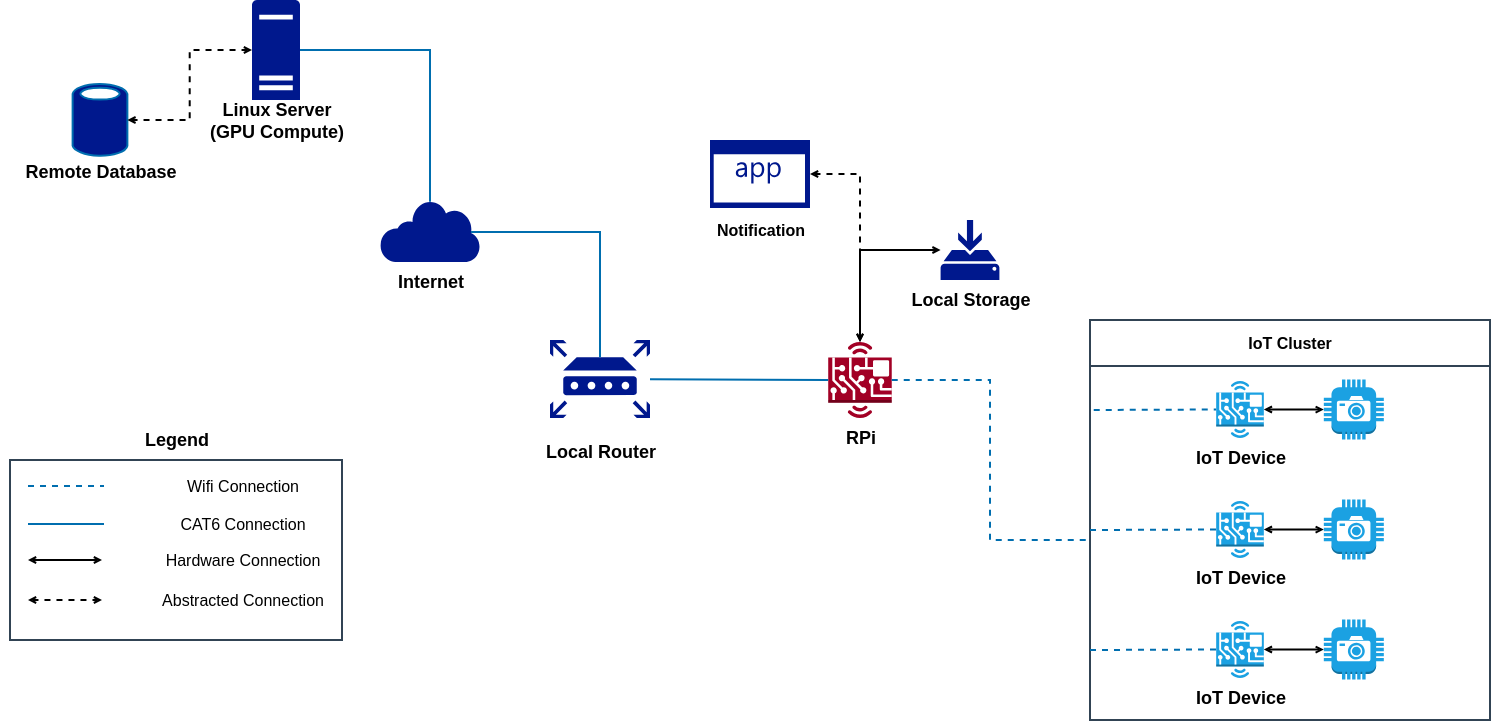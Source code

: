 <mxfile version="20.4.1" type="device"><diagram id="4xcFHs3SckgtHsiQUEHV" name="Page-1"><mxGraphModel dx="955" dy="649" grid="1" gridSize="10" guides="1" tooltips="1" connect="1" arrows="1" fold="1" page="1" pageScale="1" pageWidth="850" pageHeight="1100" math="0" shadow="0"><root><mxCell id="0"/><mxCell id="1" parent="0"/><mxCell id="9D9to1LiZmYMX3cIbhnn-12" value="" style="group" vertex="1" connectable="0" parent="1"><mxGeometry x="55" y="120" width="100" height="80" as="geometry"/></mxCell><mxCell id="9D9to1LiZmYMX3cIbhnn-5" value="" style="sketch=0;aspect=fixed;pointerEvents=1;shadow=0;dashed=0;html=1;strokeColor=#006EAF;labelPosition=center;verticalLabelPosition=bottom;verticalAlign=top;align=center;fillColor=#00188D;shape=mxgraph.mscae.enterprise.database_generic;fontColor=#ffffff;" vertex="1" parent="9D9to1LiZmYMX3cIbhnn-12"><mxGeometry x="36.31" y="21.5" width="27.38" height="37" as="geometry"/></mxCell><mxCell id="9D9to1LiZmYMX3cIbhnn-11" value="&lt;font style=&quot;font-size: 9px;&quot;&gt;Remote Database&lt;/font&gt;" style="text;html=1;align=center;verticalAlign=middle;resizable=0;points=[];autosize=1;strokeColor=none;fillColor=none;fontStyle=1" vertex="1" parent="9D9to1LiZmYMX3cIbhnn-12"><mxGeometry y="50" width="100" height="30" as="geometry"/></mxCell><mxCell id="9D9to1LiZmYMX3cIbhnn-13" value="" style="group" vertex="1" connectable="0" parent="1"><mxGeometry x="315" y="270" width="80" height="70" as="geometry"/></mxCell><mxCell id="9D9to1LiZmYMX3cIbhnn-1" value="" style="sketch=0;aspect=fixed;pointerEvents=1;shadow=0;dashed=0;html=1;strokeColor=none;labelPosition=center;verticalLabelPosition=bottom;verticalAlign=top;align=center;fillColor=#00188D;shape=mxgraph.mscae.enterprise.router" vertex="1" parent="9D9to1LiZmYMX3cIbhnn-13"><mxGeometry x="15" width="50" height="39" as="geometry"/></mxCell><mxCell id="9D9to1LiZmYMX3cIbhnn-10" value="&lt;font style=&quot;font-size: 9px;&quot;&gt;Local Router&lt;/font&gt;" style="text;html=1;align=center;verticalAlign=middle;resizable=0;points=[];autosize=1;strokeColor=none;fillColor=none;fontStyle=1" vertex="1" parent="9D9to1LiZmYMX3cIbhnn-13"><mxGeometry y="40" width="80" height="30" as="geometry"/></mxCell><mxCell id="9D9to1LiZmYMX3cIbhnn-15" value="" style="group" vertex="1" connectable="0" parent="1"><mxGeometry x="240" y="200" width="60" height="51" as="geometry"/></mxCell><mxCell id="9D9to1LiZmYMX3cIbhnn-3" value="" style="sketch=0;aspect=fixed;pointerEvents=1;shadow=0;dashed=0;html=1;strokeColor=none;labelPosition=center;verticalLabelPosition=bottom;verticalAlign=top;align=center;fillColor=#00188D;shape=mxgraph.mscae.enterprise.internet" vertex="1" parent="9D9to1LiZmYMX3cIbhnn-15"><mxGeometry x="5" width="50" height="31" as="geometry"/></mxCell><mxCell id="9D9to1LiZmYMX3cIbhnn-14" value="&lt;b&gt;Internet&lt;/b&gt;" style="text;html=1;align=center;verticalAlign=middle;resizable=0;points=[];autosize=1;strokeColor=none;fillColor=none;fontSize=9;" vertex="1" parent="9D9to1LiZmYMX3cIbhnn-15"><mxGeometry y="31" width="60" height="20" as="geometry"/></mxCell><mxCell id="9D9to1LiZmYMX3cIbhnn-19" value="" style="group" vertex="1" connectable="0" parent="1"><mxGeometry x="500" y="200" width="80" height="60" as="geometry"/></mxCell><mxCell id="9D9to1LiZmYMX3cIbhnn-16" value="" style="sketch=0;aspect=fixed;pointerEvents=1;shadow=0;dashed=0;html=1;strokeColor=none;labelPosition=center;verticalLabelPosition=bottom;verticalAlign=top;align=center;fillColor=#00188D;shape=mxgraph.mscae.enterprise.backup_local;fontSize=9;" vertex="1" parent="9D9to1LiZmYMX3cIbhnn-19"><mxGeometry x="25.3" y="10" width="29.4" height="30" as="geometry"/></mxCell><mxCell id="9D9to1LiZmYMX3cIbhnn-18" value="Local Storage" style="text;html=1;align=center;verticalAlign=middle;resizable=0;points=[];autosize=1;strokeColor=none;fillColor=none;fontSize=9;fontStyle=1" vertex="1" parent="9D9to1LiZmYMX3cIbhnn-19"><mxGeometry y="40" width="80" height="20" as="geometry"/></mxCell><mxCell id="9D9to1LiZmYMX3cIbhnn-23" value="" style="group" vertex="1" connectable="0" parent="1"><mxGeometry x="118" y="100" width="150" height="80" as="geometry"/></mxCell><mxCell id="9D9to1LiZmYMX3cIbhnn-7" value="" style="sketch=0;aspect=fixed;pointerEvents=1;shadow=0;dashed=0;html=1;strokeColor=none;labelPosition=center;verticalLabelPosition=bottom;verticalAlign=top;align=center;fillColor=#00188D;shape=mxgraph.mscae.enterprise.server_generic" vertex="1" parent="9D9to1LiZmYMX3cIbhnn-23"><mxGeometry x="63" width="24" height="50" as="geometry"/></mxCell><mxCell id="9D9to1LiZmYMX3cIbhnn-22" value="Linux Server&lt;br&gt;(GPU Compute)" style="text;html=1;align=center;verticalAlign=middle;resizable=0;points=[];autosize=1;strokeColor=none;fillColor=none;fontSize=9;fontStyle=1" vertex="1" parent="9D9to1LiZmYMX3cIbhnn-23"><mxGeometry x="30" y="40" width="90" height="40" as="geometry"/></mxCell><mxCell id="9D9to1LiZmYMX3cIbhnn-28" value="" style="group" vertex="1" connectable="0" parent="1"><mxGeometry x="450" y="260" width="70.0" height="80" as="geometry"/></mxCell><mxCell id="9D9to1LiZmYMX3cIbhnn-29" value="" style="outlineConnect=0;dashed=0;verticalLabelPosition=bottom;verticalAlign=top;align=center;html=1;shape=mxgraph.aws3.hardware_board;fillColor=#a20025;fontColor=#ffffff;strokeColor=#6F0000;aspect=fixed;" vertex="1" parent="9D9to1LiZmYMX3cIbhnn-28"><mxGeometry x="19.11" y="11" width="31.76" height="38" as="geometry"/></mxCell><mxCell id="9D9to1LiZmYMX3cIbhnn-30" value="RPi" style="text;html=1;align=center;verticalAlign=middle;resizable=0;points=[];autosize=1;strokeColor=none;fillColor=none;fontSize=9;fontStyle=1" vertex="1" parent="9D9to1LiZmYMX3cIbhnn-28"><mxGeometry x="15" y="49" width="40" height="20" as="geometry"/></mxCell><mxCell id="9D9to1LiZmYMX3cIbhnn-38" value="" style="endArrow=none;dashed=1;html=1;rounded=0;fontSize=9;startSize=2;endSize=2;fillColor=#1ba1e2;strokeColor=#006EAF;entryX=0;entryY=0.5;entryDx=0;entryDy=0;entryPerimeter=0;exitX=1;exitY=0.5;exitDx=0;exitDy=0;exitPerimeter=0;" edge="1" parent="1" source="9D9to1LiZmYMX3cIbhnn-29" target="9D9to1LiZmYMX3cIbhnn-8"><mxGeometry width="50" height="50" relative="1" as="geometry"><mxPoint x="482" y="359.67" as="sourcePoint"/><mxPoint x="520" y="359.67" as="targetPoint"/><Array as="points"><mxPoint x="550" y="290"/><mxPoint x="550" y="370"/><mxPoint x="600" y="370"/><mxPoint x="600" y="305"/></Array></mxGeometry></mxCell><mxCell id="9D9to1LiZmYMX3cIbhnn-41" value="" style="endArrow=none;html=1;rounded=0;fontSize=9;startSize=2;endSize=2;fillColor=#1ba1e2;strokeColor=#006EAF;entryX=0;entryY=0.5;entryDx=0;entryDy=0;entryPerimeter=0;" edge="1" parent="1" source="9D9to1LiZmYMX3cIbhnn-1" target="9D9to1LiZmYMX3cIbhnn-29"><mxGeometry width="50" height="50" relative="1" as="geometry"><mxPoint x="370" y="359.78" as="sourcePoint"/><mxPoint x="408" y="359.78" as="targetPoint"/></mxGeometry></mxCell><mxCell id="9D9to1LiZmYMX3cIbhnn-42" value="" style="endArrow=none;html=1;rounded=0;fontSize=9;startSize=2;endSize=2;fillColor=#1ba1e2;strokeColor=#006EAF;entryX=0.91;entryY=0.5;entryDx=0;entryDy=0;entryPerimeter=0;exitX=0.5;exitY=0.22;exitDx=0;exitDy=0;exitPerimeter=0;edgeStyle=orthogonalEdgeStyle;" edge="1" parent="1" source="9D9to1LiZmYMX3cIbhnn-1" target="9D9to1LiZmYMX3cIbhnn-3"><mxGeometry width="50" height="50" relative="1" as="geometry"><mxPoint x="360.89" y="250.0" as="sourcePoint"/><mxPoint x="450.0" y="250.39" as="targetPoint"/><Array as="points"><mxPoint x="355" y="216"/><mxPoint x="291" y="216"/></Array></mxGeometry></mxCell><mxCell id="9D9to1LiZmYMX3cIbhnn-44" value="" style="endArrow=none;html=1;rounded=0;fontSize=9;startSize=2;endSize=2;fillColor=#1ba1e2;strokeColor=#006EAF;entryX=0.5;entryY=0.03;entryDx=0;entryDy=0;entryPerimeter=0;edgeStyle=orthogonalEdgeStyle;exitX=1;exitY=0.5;exitDx=0;exitDy=0;exitPerimeter=0;" edge="1" parent="1" source="9D9to1LiZmYMX3cIbhnn-7" target="9D9to1LiZmYMX3cIbhnn-3"><mxGeometry width="50" height="50" relative="1" as="geometry"><mxPoint x="210" y="120" as="sourcePoint"/><mxPoint x="315.5" y="185.5" as="targetPoint"/><Array as="points"><mxPoint x="270" y="125"/></Array></mxGeometry></mxCell><mxCell id="9D9to1LiZmYMX3cIbhnn-45" style="edgeStyle=orthogonalEdgeStyle;rounded=0;orthogonalLoop=1;jettySize=auto;html=1;fontSize=8;startArrow=open;startFill=0;endArrow=open;endFill=0;startSize=2;endSize=2;" edge="1" parent="1" source="9D9to1LiZmYMX3cIbhnn-16" target="9D9to1LiZmYMX3cIbhnn-29"><mxGeometry relative="1" as="geometry"/></mxCell><mxCell id="9D9to1LiZmYMX3cIbhnn-46" value="" style="edgeStyle=orthogonalEdgeStyle;rounded=0;orthogonalLoop=1;jettySize=auto;html=1;fontSize=8;startArrow=open;startFill=0;endArrow=open;endFill=0;startSize=2;endSize=2;entryX=1;entryY=0.5;entryDx=0;entryDy=0;entryPerimeter=0;dashed=1;" edge="1" parent="1" source="9D9to1LiZmYMX3cIbhnn-7" target="9D9to1LiZmYMX3cIbhnn-5"><mxGeometry relative="1" as="geometry"/></mxCell><mxCell id="9D9to1LiZmYMX3cIbhnn-49" value="" style="group" vertex="1" connectable="0" parent="1"><mxGeometry x="60" y="310" width="166" height="110" as="geometry"/></mxCell><mxCell id="9D9to1LiZmYMX3cIbhnn-31" value="" style="rounded=0;whiteSpace=wrap;html=1;fontSize=9;fillColor=none;strokeWidth=1;perimeterSpacing=0;shadow=0;sketch=0;glass=0;fontColor=#ffffff;strokeColor=#314354;" vertex="1" parent="9D9to1LiZmYMX3cIbhnn-49"><mxGeometry y="20" width="166" height="90" as="geometry"/></mxCell><mxCell id="9D9to1LiZmYMX3cIbhnn-32" value="Legend" style="text;html=1;align=center;verticalAlign=middle;resizable=0;points=[];autosize=1;strokeColor=none;fillColor=none;fontSize=9;fontStyle=1" vertex="1" parent="9D9to1LiZmYMX3cIbhnn-49"><mxGeometry x="53" width="60" height="20" as="geometry"/></mxCell><mxCell id="9D9to1LiZmYMX3cIbhnn-33" value="" style="endArrow=none;dashed=1;html=1;rounded=0;fontSize=9;startSize=2;endSize=2;fillColor=#1ba1e2;strokeColor=#006EAF;" edge="1" parent="9D9to1LiZmYMX3cIbhnn-49"><mxGeometry width="50" height="50" relative="1" as="geometry"><mxPoint x="9" y="33" as="sourcePoint"/><mxPoint x="47" y="33" as="targetPoint"/></mxGeometry></mxCell><mxCell id="9D9to1LiZmYMX3cIbhnn-34" value="&lt;font style=&quot;font-size: 8px;&quot;&gt;Wifi Connection&lt;/font&gt;" style="text;html=1;align=center;verticalAlign=middle;resizable=0;points=[];autosize=1;strokeColor=none;fillColor=none;fontSize=9;" vertex="1" parent="9D9to1LiZmYMX3cIbhnn-49"><mxGeometry x="76" y="23" width="80" height="20" as="geometry"/></mxCell><mxCell id="9D9to1LiZmYMX3cIbhnn-35" value="&lt;font style=&quot;font-size: 8px;&quot;&gt;CAT6 Connection&lt;/font&gt;" style="text;html=1;align=center;verticalAlign=middle;resizable=0;points=[];autosize=1;strokeColor=none;fillColor=none;fontSize=9;" vertex="1" parent="9D9to1LiZmYMX3cIbhnn-49"><mxGeometry x="71" y="42" width="90" height="20" as="geometry"/></mxCell><mxCell id="9D9to1LiZmYMX3cIbhnn-36" value="" style="endArrow=none;html=1;rounded=0;fontSize=9;startSize=2;endSize=2;fillColor=#1ba1e2;strokeColor=#006EAF;" edge="1" parent="9D9to1LiZmYMX3cIbhnn-49"><mxGeometry width="50" height="50" relative="1" as="geometry"><mxPoint x="9" y="52" as="sourcePoint"/><mxPoint x="47" y="52" as="targetPoint"/></mxGeometry></mxCell><mxCell id="9D9to1LiZmYMX3cIbhnn-39" value="" style="edgeStyle=orthogonalEdgeStyle;rounded=0;orthogonalLoop=1;jettySize=auto;html=1;fontSize=9;endArrow=open;endFill=0;startArrow=open;startFill=0;endSize=2;startSize=2;" edge="1" parent="9D9to1LiZmYMX3cIbhnn-49"><mxGeometry relative="1" as="geometry"><mxPoint x="9" y="70" as="sourcePoint"/><mxPoint x="46" y="70" as="targetPoint"/></mxGeometry></mxCell><mxCell id="9D9to1LiZmYMX3cIbhnn-40" value="&lt;font style=&quot;font-size: 8px;&quot;&gt;Hardware Connection&lt;/font&gt;" style="text;html=1;align=center;verticalAlign=middle;resizable=0;points=[];autosize=1;strokeColor=none;fillColor=none;fontSize=9;" vertex="1" parent="9D9to1LiZmYMX3cIbhnn-49"><mxGeometry x="66" y="60" width="100" height="20" as="geometry"/></mxCell><mxCell id="9D9to1LiZmYMX3cIbhnn-47" value="" style="edgeStyle=orthogonalEdgeStyle;rounded=0;orthogonalLoop=1;jettySize=auto;html=1;fontSize=9;endArrow=open;endFill=0;startArrow=open;startFill=0;endSize=2;startSize=2;dashed=1;" edge="1" parent="9D9to1LiZmYMX3cIbhnn-49"><mxGeometry relative="1" as="geometry"><mxPoint x="9" y="90" as="sourcePoint"/><mxPoint x="46" y="90" as="targetPoint"/></mxGeometry></mxCell><mxCell id="9D9to1LiZmYMX3cIbhnn-48" value="&lt;font style=&quot;font-size: 8px;&quot;&gt;Abstracted Connection&lt;/font&gt;" style="text;html=1;align=center;verticalAlign=middle;resizable=0;points=[];autosize=1;strokeColor=none;fillColor=none;fontSize=9;" vertex="1" parent="9D9to1LiZmYMX3cIbhnn-49"><mxGeometry x="66" y="80" width="100" height="20" as="geometry"/></mxCell><mxCell id="9D9to1LiZmYMX3cIbhnn-62" value="IoT Cluster" style="swimlane;rounded=0;shadow=0;glass=0;sketch=0;strokeColor=#314354;strokeWidth=1;fontSize=8;fillColor=none;" vertex="1" parent="1"><mxGeometry x="600" y="260" width="200" height="200" as="geometry"/></mxCell><mxCell id="9D9to1LiZmYMX3cIbhnn-9" value="" style="outlineConnect=0;dashed=0;verticalLabelPosition=bottom;verticalAlign=top;align=center;html=1;shape=mxgraph.aws3.camera;fillColor=#1ba1e2;fontColor=#ffffff;strokeColor=#006EAF;aspect=fixed;" vertex="1" parent="9D9to1LiZmYMX3cIbhnn-62"><mxGeometry x="116.91" y="29.75" width="30" height="30" as="geometry"/></mxCell><mxCell id="9D9to1LiZmYMX3cIbhnn-26" value="" style="edgeStyle=orthogonalEdgeStyle;rounded=0;orthogonalLoop=1;jettySize=auto;html=1;fontSize=9;endArrow=open;endFill=0;startArrow=open;startFill=0;endSize=2;startSize=2;" edge="1" parent="9D9to1LiZmYMX3cIbhnn-62" source="9D9to1LiZmYMX3cIbhnn-8" target="9D9to1LiZmYMX3cIbhnn-9"><mxGeometry relative="1" as="geometry"/></mxCell><mxCell id="9D9to1LiZmYMX3cIbhnn-25" value="" style="group;aspect=fixed;" vertex="1" connectable="0" parent="9D9to1LiZmYMX3cIbhnn-62"><mxGeometry x="56.91" y="26.75" width="33.25" height="38" as="geometry"/></mxCell><mxCell id="9D9to1LiZmYMX3cIbhnn-24" value="IoT Device" style="text;html=1;align=center;verticalAlign=middle;resizable=0;points=[];autosize=1;strokeColor=none;fillColor=none;fontSize=9;fontStyle=1" vertex="1" parent="9D9to1LiZmYMX3cIbhnn-25"><mxGeometry x="-16.91" y="32.25" width="70" height="20" as="geometry"/></mxCell><mxCell id="9D9to1LiZmYMX3cIbhnn-8" value="" style="outlineConnect=0;dashed=0;verticalLabelPosition=bottom;verticalAlign=top;align=center;html=1;shape=mxgraph.aws3.hardware_board;fillColor=#1ba1e2;fontColor=#ffffff;strokeColor=#006EAF;" vertex="1" parent="9D9to1LiZmYMX3cIbhnn-25"><mxGeometry x="6.182" y="3.75" width="23.821" height="28.5" as="geometry"/></mxCell><mxCell id="9D9to1LiZmYMX3cIbhnn-51" value="" style="outlineConnect=0;dashed=0;verticalLabelPosition=bottom;verticalAlign=top;align=center;html=1;shape=mxgraph.aws3.camera;fillColor=#1ba1e2;fontColor=#ffffff;strokeColor=#006EAF;aspect=fixed;" vertex="1" parent="9D9to1LiZmYMX3cIbhnn-62"><mxGeometry x="116.91" y="89.75" width="30" height="30" as="geometry"/></mxCell><mxCell id="9D9to1LiZmYMX3cIbhnn-52" value="" style="edgeStyle=orthogonalEdgeStyle;rounded=0;orthogonalLoop=1;jettySize=auto;html=1;fontSize=9;endArrow=open;endFill=0;startArrow=open;startFill=0;endSize=2;startSize=2;" edge="1" parent="9D9to1LiZmYMX3cIbhnn-62" source="9D9to1LiZmYMX3cIbhnn-55" target="9D9to1LiZmYMX3cIbhnn-51"><mxGeometry relative="1" as="geometry"/></mxCell><mxCell id="9D9to1LiZmYMX3cIbhnn-53" value="" style="group;aspect=fixed;" vertex="1" connectable="0" parent="9D9to1LiZmYMX3cIbhnn-62"><mxGeometry x="56.91" y="86.75" width="33.25" height="38" as="geometry"/></mxCell><mxCell id="9D9to1LiZmYMX3cIbhnn-54" value="IoT Device" style="text;html=1;align=center;verticalAlign=middle;resizable=0;points=[];autosize=1;strokeColor=none;fillColor=none;fontSize=9;fontStyle=1" vertex="1" parent="9D9to1LiZmYMX3cIbhnn-53"><mxGeometry x="-16.91" y="32.25" width="70" height="20" as="geometry"/></mxCell><mxCell id="9D9to1LiZmYMX3cIbhnn-55" value="" style="outlineConnect=0;dashed=0;verticalLabelPosition=bottom;verticalAlign=top;align=center;html=1;shape=mxgraph.aws3.hardware_board;fillColor=#1ba1e2;fontColor=#ffffff;strokeColor=#006EAF;" vertex="1" parent="9D9to1LiZmYMX3cIbhnn-53"><mxGeometry x="6.182" y="3.75" width="23.821" height="28.5" as="geometry"/></mxCell><mxCell id="9D9to1LiZmYMX3cIbhnn-57" value="" style="outlineConnect=0;dashed=0;verticalLabelPosition=bottom;verticalAlign=top;align=center;html=1;shape=mxgraph.aws3.camera;fillColor=#1ba1e2;fontColor=#ffffff;strokeColor=#006EAF;aspect=fixed;" vertex="1" parent="9D9to1LiZmYMX3cIbhnn-62"><mxGeometry x="116.91" y="149.75" width="30" height="30" as="geometry"/></mxCell><mxCell id="9D9to1LiZmYMX3cIbhnn-58" value="" style="edgeStyle=orthogonalEdgeStyle;rounded=0;orthogonalLoop=1;jettySize=auto;html=1;fontSize=9;endArrow=open;endFill=0;startArrow=open;startFill=0;endSize=2;startSize=2;" edge="1" parent="9D9to1LiZmYMX3cIbhnn-62" source="9D9to1LiZmYMX3cIbhnn-61" target="9D9to1LiZmYMX3cIbhnn-57"><mxGeometry relative="1" as="geometry"/></mxCell><mxCell id="9D9to1LiZmYMX3cIbhnn-59" value="" style="group;aspect=fixed;" vertex="1" connectable="0" parent="9D9to1LiZmYMX3cIbhnn-62"><mxGeometry x="56.91" y="146.75" width="33.25" height="38" as="geometry"/></mxCell><mxCell id="9D9to1LiZmYMX3cIbhnn-60" value="IoT Device" style="text;html=1;align=center;verticalAlign=middle;resizable=0;points=[];autosize=1;strokeColor=none;fillColor=none;fontSize=9;fontStyle=1" vertex="1" parent="9D9to1LiZmYMX3cIbhnn-59"><mxGeometry x="-16.91" y="32.25" width="70" height="20" as="geometry"/></mxCell><mxCell id="9D9to1LiZmYMX3cIbhnn-61" value="" style="outlineConnect=0;dashed=0;verticalLabelPosition=bottom;verticalAlign=top;align=center;html=1;shape=mxgraph.aws3.hardware_board;fillColor=#1ba1e2;fontColor=#ffffff;strokeColor=#006EAF;" vertex="1" parent="9D9to1LiZmYMX3cIbhnn-59"><mxGeometry x="6.182" y="3.75" width="23.821" height="28.5" as="geometry"/></mxCell><mxCell id="9D9to1LiZmYMX3cIbhnn-65" value="" style="endArrow=none;dashed=1;html=1;rounded=0;fontSize=9;startSize=2;endSize=2;fillColor=#1ba1e2;strokeColor=#006EAF;entryX=0;entryY=0.5;entryDx=0;entryDy=0;entryPerimeter=0;" edge="1" parent="1" target="9D9to1LiZmYMX3cIbhnn-55"><mxGeometry width="50" height="50" relative="1" as="geometry"><mxPoint x="600" y="365" as="sourcePoint"/><mxPoint x="568" y="400" as="targetPoint"/></mxGeometry></mxCell><mxCell id="9D9to1LiZmYMX3cIbhnn-66" value="" style="endArrow=none;dashed=1;html=1;rounded=0;fontSize=9;startSize=2;endSize=2;fillColor=#1ba1e2;strokeColor=#006EAF;entryX=0;entryY=0.5;entryDx=0;entryDy=0;entryPerimeter=0;" edge="1" parent="1" target="9D9to1LiZmYMX3cIbhnn-61"><mxGeometry width="50" height="50" relative="1" as="geometry"><mxPoint x="600" y="425" as="sourcePoint"/><mxPoint x="578" y="430" as="targetPoint"/></mxGeometry></mxCell><mxCell id="9D9to1LiZmYMX3cIbhnn-68" value="" style="edgeStyle=orthogonalEdgeStyle;rounded=0;orthogonalLoop=1;jettySize=auto;html=1;dashed=1;fontSize=8;startArrow=open;startFill=0;endArrow=open;endFill=0;startSize=2;endSize=2;exitX=1;exitY=0.5;exitDx=0;exitDy=0;exitPerimeter=0;" edge="1" parent="1" source="9D9to1LiZmYMX3cIbhnn-67" target="9D9to1LiZmYMX3cIbhnn-29"><mxGeometry relative="1" as="geometry"/></mxCell><mxCell id="9D9to1LiZmYMX3cIbhnn-67" value="&lt;b&gt;Notification&lt;/b&gt;" style="sketch=0;aspect=fixed;pointerEvents=1;shadow=0;dashed=0;html=1;strokeColor=none;labelPosition=center;verticalLabelPosition=bottom;verticalAlign=top;align=center;fillColor=#00188D;shape=mxgraph.mscae.enterprise.application;rounded=0;glass=0;strokeWidth=1;fontSize=8;" vertex="1" parent="1"><mxGeometry x="410" y="170" width="50" height="34" as="geometry"/></mxCell></root></mxGraphModel></diagram></mxfile>